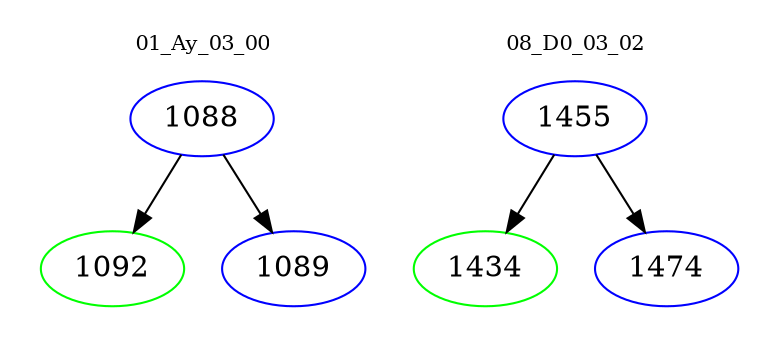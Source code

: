 digraph{
subgraph cluster_0 {
color = white
label = "01_Ay_03_00";
fontsize=10;
T0_1088 [label="1088", color="blue"]
T0_1088 -> T0_1092 [color="black"]
T0_1092 [label="1092", color="green"]
T0_1088 -> T0_1089 [color="black"]
T0_1089 [label="1089", color="blue"]
}
subgraph cluster_1 {
color = white
label = "08_D0_03_02";
fontsize=10;
T1_1455 [label="1455", color="blue"]
T1_1455 -> T1_1434 [color="black"]
T1_1434 [label="1434", color="green"]
T1_1455 -> T1_1474 [color="black"]
T1_1474 [label="1474", color="blue"]
}
}

